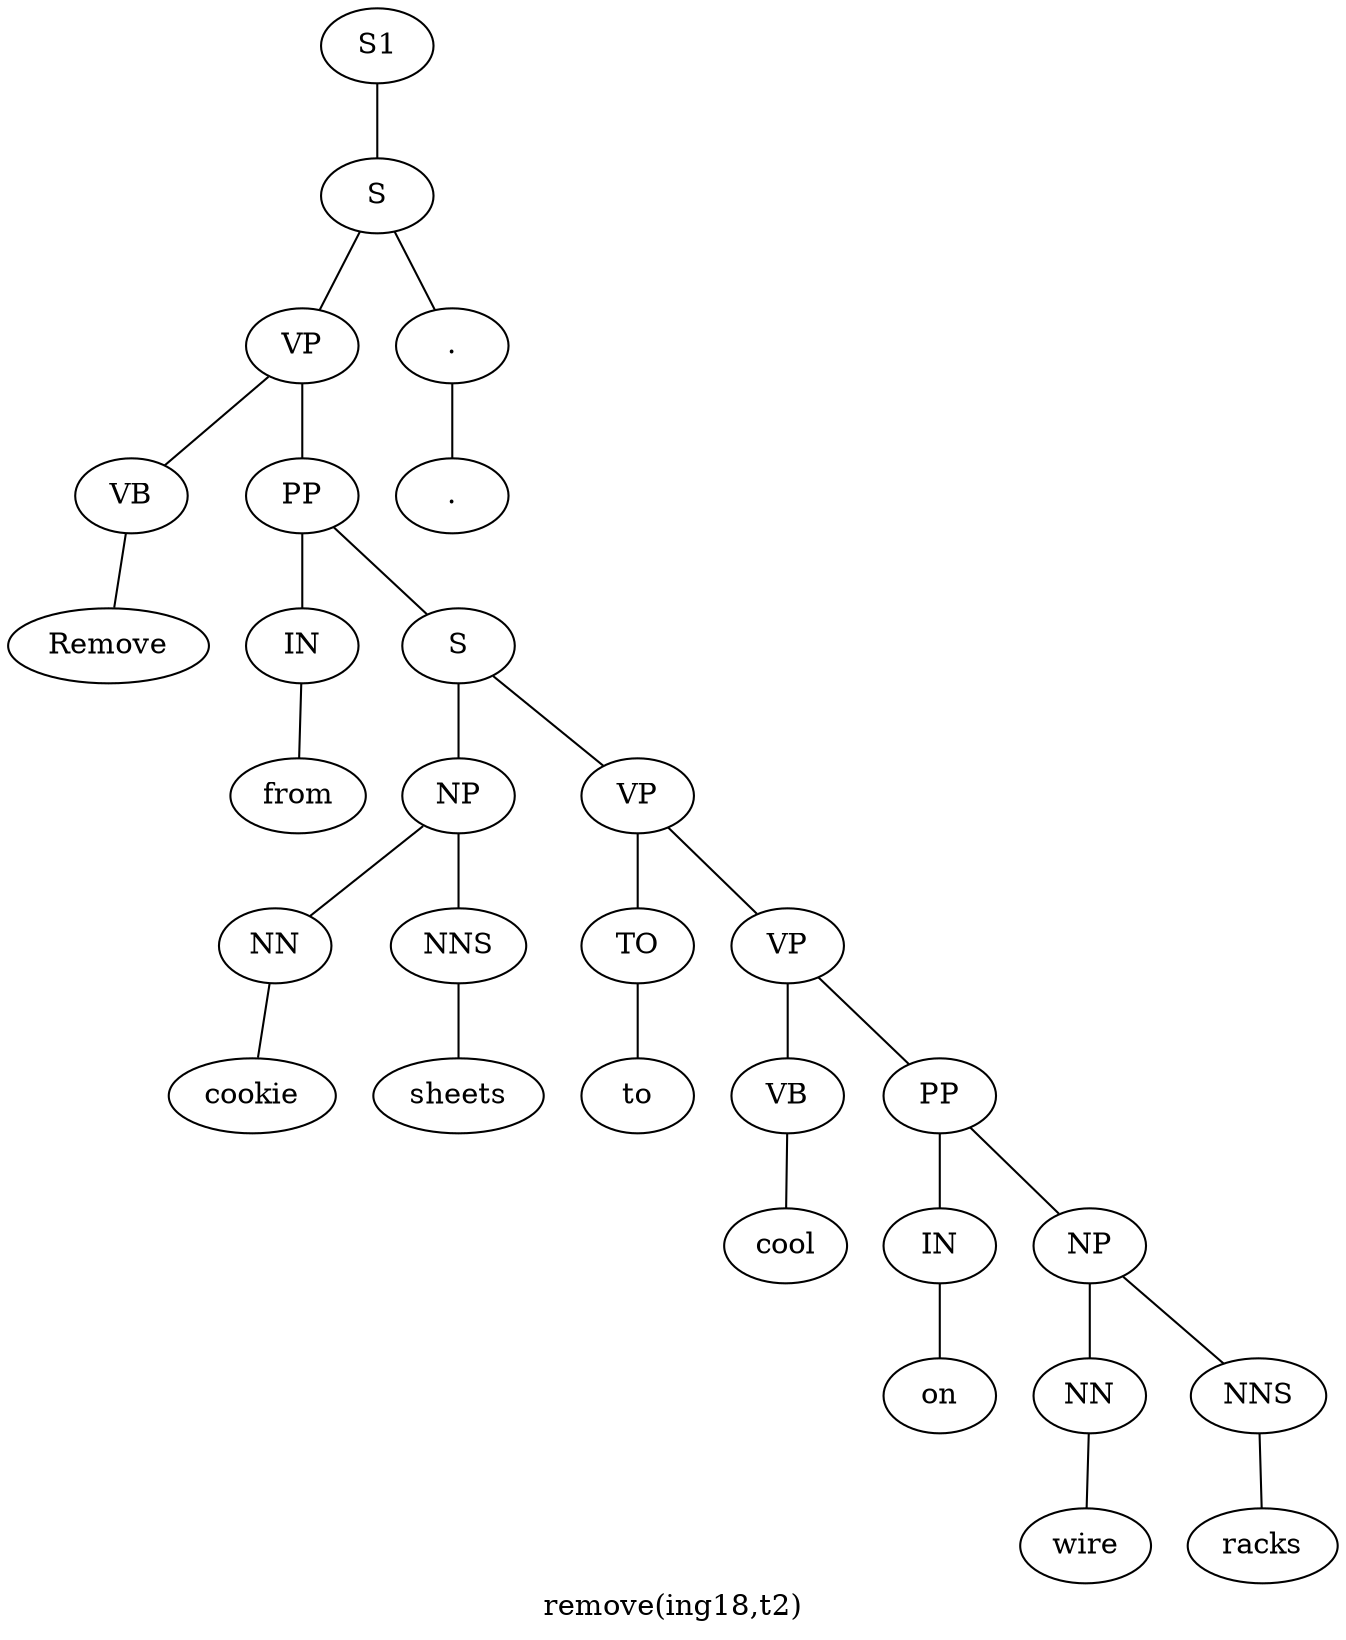 graph SyntaxGraph {
	label = "remove(ing18,t2)";
	Node0 [label="S1"];
	Node1 [label="S"];
	Node2 [label="VP"];
	Node3 [label="VB"];
	Node4 [label="Remove"];
	Node5 [label="PP"];
	Node6 [label="IN"];
	Node7 [label="from"];
	Node8 [label="S"];
	Node9 [label="NP"];
	Node10 [label="NN"];
	Node11 [label="cookie"];
	Node12 [label="NNS"];
	Node13 [label="sheets"];
	Node14 [label="VP"];
	Node15 [label="TO"];
	Node16 [label="to"];
	Node17 [label="VP"];
	Node18 [label="VB"];
	Node19 [label="cool"];
	Node20 [label="PP"];
	Node21 [label="IN"];
	Node22 [label="on"];
	Node23 [label="NP"];
	Node24 [label="NN"];
	Node25 [label="wire"];
	Node26 [label="NNS"];
	Node27 [label="racks"];
	Node28 [label="."];
	Node29 [label="."];

	Node0 -- Node1;
	Node1 -- Node2;
	Node1 -- Node28;
	Node2 -- Node3;
	Node2 -- Node5;
	Node3 -- Node4;
	Node5 -- Node6;
	Node5 -- Node8;
	Node6 -- Node7;
	Node8 -- Node9;
	Node8 -- Node14;
	Node9 -- Node10;
	Node9 -- Node12;
	Node10 -- Node11;
	Node12 -- Node13;
	Node14 -- Node15;
	Node14 -- Node17;
	Node15 -- Node16;
	Node17 -- Node18;
	Node17 -- Node20;
	Node18 -- Node19;
	Node20 -- Node21;
	Node20 -- Node23;
	Node21 -- Node22;
	Node23 -- Node24;
	Node23 -- Node26;
	Node24 -- Node25;
	Node26 -- Node27;
	Node28 -- Node29;
}